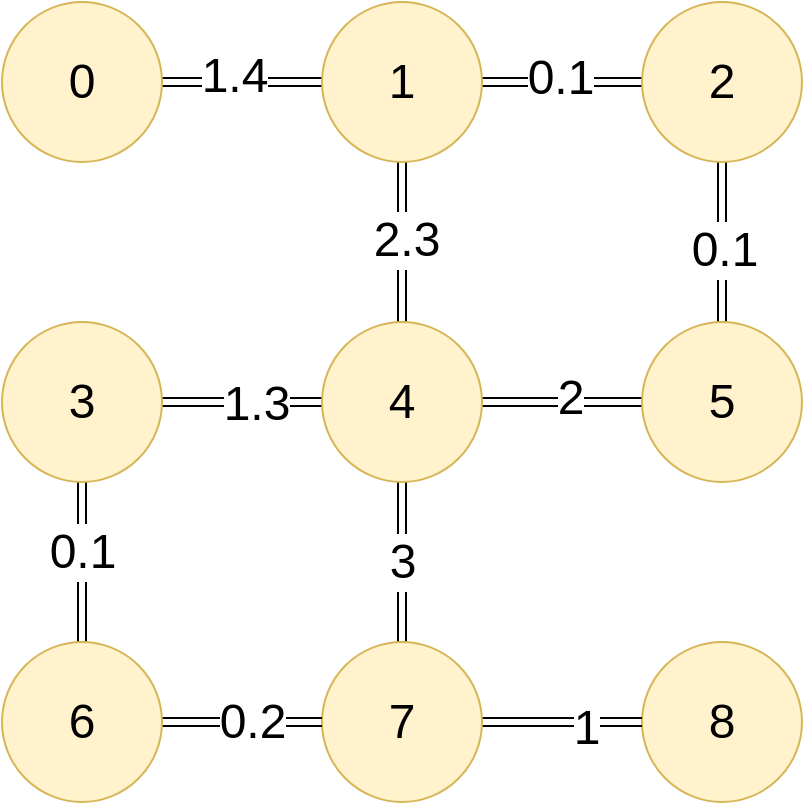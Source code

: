 <mxfile version="16.5.1" type="device"><diagram id="FJCot3J59oTur98gwMXr" name="Page-1"><mxGraphModel dx="652" dy="500" grid="1" gridSize="10" guides="1" tooltips="1" connect="1" arrows="1" fold="1" page="1" pageScale="1" pageWidth="827" pageHeight="1169" math="0" shadow="0"><root><mxCell id="0"/><mxCell id="1" parent="0"/><mxCell id="HO274-tNpN6qjQXiP077-18" style="edgeStyle=orthogonalEdgeStyle;rounded=0;orthogonalLoop=1;jettySize=auto;html=1;exitX=1;exitY=0.5;exitDx=0;exitDy=0;entryX=0;entryY=0.5;entryDx=0;entryDy=0;fontSize=24;shape=link;" edge="1" parent="1" source="HO274-tNpN6qjQXiP077-6" target="HO274-tNpN6qjQXiP077-10"><mxGeometry relative="1" as="geometry"/></mxCell><mxCell id="HO274-tNpN6qjQXiP077-35" value="1.4" style="edgeLabel;html=1;align=center;verticalAlign=middle;resizable=0;points=[];fontSize=24;" vertex="1" connectable="0" parent="HO274-tNpN6qjQXiP077-18"><mxGeometry x="-0.11" y="3" relative="1" as="geometry"><mxPoint as="offset"/></mxGeometry></mxCell><mxCell id="HO274-tNpN6qjQXiP077-6" value="&lt;font style=&quot;font-size: 24px&quot;&gt;0&lt;/font&gt;" style="ellipse;whiteSpace=wrap;html=1;fillColor=#fff2cc;strokeColor=#d6b656;" vertex="1" parent="1"><mxGeometry x="160" y="280" width="80" height="80" as="geometry"/></mxCell><mxCell id="HO274-tNpN6qjQXiP077-19" style="edgeStyle=orthogonalEdgeStyle;shape=link;rounded=0;orthogonalLoop=1;jettySize=auto;html=1;exitX=1;exitY=0.5;exitDx=0;exitDy=0;entryX=0;entryY=0.5;entryDx=0;entryDy=0;fontSize=24;" edge="1" parent="1" source="HO274-tNpN6qjQXiP077-10" target="HO274-tNpN6qjQXiP077-15"><mxGeometry relative="1" as="geometry"/></mxCell><mxCell id="HO274-tNpN6qjQXiP077-34" value="0.1" style="edgeLabel;html=1;align=center;verticalAlign=middle;resizable=0;points=[];fontSize=24;" vertex="1" connectable="0" parent="HO274-tNpN6qjQXiP077-19"><mxGeometry x="-0.024" y="2" relative="1" as="geometry"><mxPoint as="offset"/></mxGeometry></mxCell><mxCell id="HO274-tNpN6qjQXiP077-20" style="edgeStyle=orthogonalEdgeStyle;shape=link;rounded=0;orthogonalLoop=1;jettySize=auto;html=1;exitX=0.5;exitY=1;exitDx=0;exitDy=0;entryX=0.5;entryY=0;entryDx=0;entryDy=0;fontSize=24;" edge="1" parent="1" source="HO274-tNpN6qjQXiP077-10" target="HO274-tNpN6qjQXiP077-13"><mxGeometry relative="1" as="geometry"/></mxCell><mxCell id="HO274-tNpN6qjQXiP077-37" value="2.3" style="edgeLabel;html=1;align=center;verticalAlign=middle;resizable=0;points=[];fontSize=24;" vertex="1" connectable="0" parent="HO274-tNpN6qjQXiP077-20"><mxGeometry x="-0.023" y="2" relative="1" as="geometry"><mxPoint as="offset"/></mxGeometry></mxCell><mxCell id="HO274-tNpN6qjQXiP077-10" value="&lt;font style=&quot;font-size: 24px&quot;&gt;1&lt;/font&gt;" style="ellipse;whiteSpace=wrap;html=1;fillColor=#fff2cc;strokeColor=#d6b656;" vertex="1" parent="1"><mxGeometry x="320" y="280" width="80" height="80" as="geometry"/></mxCell><mxCell id="HO274-tNpN6qjQXiP077-21" style="edgeStyle=orthogonalEdgeStyle;shape=link;rounded=0;orthogonalLoop=1;jettySize=auto;html=1;exitX=1;exitY=0.5;exitDx=0;exitDy=0;entryX=0;entryY=0.5;entryDx=0;entryDy=0;fontSize=24;" edge="1" parent="1" source="HO274-tNpN6qjQXiP077-11" target="HO274-tNpN6qjQXiP077-13"><mxGeometry relative="1" as="geometry"/></mxCell><mxCell id="HO274-tNpN6qjQXiP077-32" value="1.3" style="edgeLabel;html=1;align=center;verticalAlign=middle;resizable=0;points=[];fontSize=24;" vertex="1" connectable="0" parent="HO274-tNpN6qjQXiP077-21"><mxGeometry x="0.166" y="-1" relative="1" as="geometry"><mxPoint as="offset"/></mxGeometry></mxCell><mxCell id="HO274-tNpN6qjQXiP077-24" style="edgeStyle=orthogonalEdgeStyle;shape=link;rounded=0;orthogonalLoop=1;jettySize=auto;html=1;exitX=0.5;exitY=1;exitDx=0;exitDy=0;entryX=0.5;entryY=0;entryDx=0;entryDy=0;fontSize=24;" edge="1" parent="1" source="HO274-tNpN6qjQXiP077-11" target="HO274-tNpN6qjQXiP077-17"><mxGeometry relative="1" as="geometry"/></mxCell><mxCell id="HO274-tNpN6qjQXiP077-31" value="0.1" style="edgeLabel;html=1;align=center;verticalAlign=middle;resizable=0;points=[];fontSize=24;" vertex="1" connectable="0" parent="HO274-tNpN6qjQXiP077-24"><mxGeometry x="-0.127" relative="1" as="geometry"><mxPoint as="offset"/></mxGeometry></mxCell><mxCell id="HO274-tNpN6qjQXiP077-11" value="&lt;font style=&quot;font-size: 24px&quot;&gt;3&lt;/font&gt;" style="ellipse;whiteSpace=wrap;html=1;fillColor=#fff2cc;strokeColor=#d6b656;" vertex="1" parent="1"><mxGeometry x="160" y="440" width="80" height="80" as="geometry"/></mxCell><mxCell id="HO274-tNpN6qjQXiP077-12" value="&lt;font style=&quot;font-size: 24px&quot;&gt;8&lt;/font&gt;" style="ellipse;whiteSpace=wrap;html=1;fillColor=#fff2cc;strokeColor=#d6b656;" vertex="1" parent="1"><mxGeometry x="480" y="600" width="80" height="80" as="geometry"/></mxCell><mxCell id="HO274-tNpN6qjQXiP077-22" style="edgeStyle=orthogonalEdgeStyle;shape=link;rounded=0;orthogonalLoop=1;jettySize=auto;html=1;exitX=1;exitY=0.5;exitDx=0;exitDy=0;entryX=0;entryY=0.5;entryDx=0;entryDy=0;fontSize=24;" edge="1" parent="1" source="HO274-tNpN6qjQXiP077-13" target="HO274-tNpN6qjQXiP077-14"><mxGeometry relative="1" as="geometry"/></mxCell><mxCell id="HO274-tNpN6qjQXiP077-33" value="2" style="edgeLabel;html=1;align=center;verticalAlign=middle;resizable=0;points=[];fontSize=24;" vertex="1" connectable="0" parent="HO274-tNpN6qjQXiP077-22"><mxGeometry x="0.097" y="2" relative="1" as="geometry"><mxPoint as="offset"/></mxGeometry></mxCell><mxCell id="HO274-tNpN6qjQXiP077-28" value="3" style="edgeStyle=orthogonalEdgeStyle;shape=link;rounded=0;orthogonalLoop=1;jettySize=auto;html=1;exitX=0.5;exitY=1;exitDx=0;exitDy=0;entryX=0.5;entryY=0;entryDx=0;entryDy=0;fontSize=24;" edge="1" parent="1" source="HO274-tNpN6qjQXiP077-13" target="HO274-tNpN6qjQXiP077-16"><mxGeometry relative="1" as="geometry"/></mxCell><mxCell id="HO274-tNpN6qjQXiP077-13" value="&lt;font style=&quot;font-size: 24px&quot;&gt;4&lt;/font&gt;" style="ellipse;whiteSpace=wrap;html=1;fillColor=#fff2cc;strokeColor=#d6b656;" vertex="1" parent="1"><mxGeometry x="320" y="440" width="80" height="80" as="geometry"/></mxCell><mxCell id="HO274-tNpN6qjQXiP077-23" style="edgeStyle=orthogonalEdgeStyle;shape=link;rounded=0;orthogonalLoop=1;jettySize=auto;html=1;exitX=0.5;exitY=0;exitDx=0;exitDy=0;entryX=0.5;entryY=1;entryDx=0;entryDy=0;fontSize=24;" edge="1" parent="1" source="HO274-tNpN6qjQXiP077-14" target="HO274-tNpN6qjQXiP077-15"><mxGeometry relative="1" as="geometry"/></mxCell><mxCell id="HO274-tNpN6qjQXiP077-36" value="0.1" style="edgeLabel;html=1;align=center;verticalAlign=middle;resizable=0;points=[];fontSize=24;" vertex="1" connectable="0" parent="HO274-tNpN6qjQXiP077-23"><mxGeometry x="-0.097" y="-1" relative="1" as="geometry"><mxPoint as="offset"/></mxGeometry></mxCell><mxCell id="HO274-tNpN6qjQXiP077-14" value="&lt;font style=&quot;font-size: 24px&quot;&gt;5&lt;/font&gt;" style="ellipse;whiteSpace=wrap;html=1;fillColor=#fff2cc;strokeColor=#d6b656;" vertex="1" parent="1"><mxGeometry x="480" y="440" width="80" height="80" as="geometry"/></mxCell><mxCell id="HO274-tNpN6qjQXiP077-15" value="&lt;font style=&quot;font-size: 24px&quot;&gt;2&lt;/font&gt;" style="ellipse;whiteSpace=wrap;html=1;fillColor=#fff2cc;strokeColor=#d6b656;" vertex="1" parent="1"><mxGeometry x="480" y="280" width="80" height="80" as="geometry"/></mxCell><mxCell id="HO274-tNpN6qjQXiP077-26" style="edgeStyle=orthogonalEdgeStyle;shape=link;rounded=0;orthogonalLoop=1;jettySize=auto;html=1;exitX=1;exitY=0.5;exitDx=0;exitDy=0;entryX=0;entryY=0.5;entryDx=0;entryDy=0;fontSize=24;" edge="1" parent="1" source="HO274-tNpN6qjQXiP077-16" target="HO274-tNpN6qjQXiP077-12"><mxGeometry relative="1" as="geometry"/></mxCell><mxCell id="HO274-tNpN6qjQXiP077-29" value="1" style="edgeLabel;html=1;align=center;verticalAlign=middle;resizable=0;points=[];fontSize=24;" vertex="1" connectable="0" parent="HO274-tNpN6qjQXiP077-26"><mxGeometry x="0.303" y="-3" relative="1" as="geometry"><mxPoint as="offset"/></mxGeometry></mxCell><mxCell id="HO274-tNpN6qjQXiP077-16" value="&lt;font style=&quot;font-size: 24px&quot;&gt;7&lt;/font&gt;" style="ellipse;whiteSpace=wrap;html=1;fillColor=#fff2cc;strokeColor=#d6b656;" vertex="1" parent="1"><mxGeometry x="320" y="600" width="80" height="80" as="geometry"/></mxCell><mxCell id="HO274-tNpN6qjQXiP077-25" style="edgeStyle=orthogonalEdgeStyle;shape=link;rounded=0;orthogonalLoop=1;jettySize=auto;html=1;exitX=1;exitY=0.5;exitDx=0;exitDy=0;entryX=0;entryY=0.5;entryDx=0;entryDy=0;fontSize=24;" edge="1" parent="1" source="HO274-tNpN6qjQXiP077-17" target="HO274-tNpN6qjQXiP077-16"><mxGeometry relative="1" as="geometry"/></mxCell><mxCell id="HO274-tNpN6qjQXiP077-30" value="0.2" style="edgeLabel;html=1;align=center;verticalAlign=middle;resizable=0;points=[];fontSize=24;" vertex="1" connectable="0" parent="HO274-tNpN6qjQXiP077-25"><mxGeometry x="0.131" relative="1" as="geometry"><mxPoint as="offset"/></mxGeometry></mxCell><mxCell id="HO274-tNpN6qjQXiP077-17" value="&lt;font style=&quot;font-size: 24px&quot;&gt;6&lt;/font&gt;" style="ellipse;whiteSpace=wrap;html=1;fillColor=#fff2cc;strokeColor=#d6b656;" vertex="1" parent="1"><mxGeometry x="160" y="600" width="80" height="80" as="geometry"/></mxCell></root></mxGraphModel></diagram></mxfile>